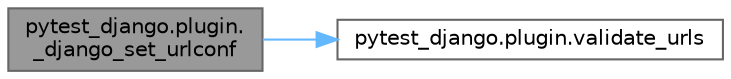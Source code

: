 digraph "pytest_django.plugin._django_set_urlconf"
{
 // LATEX_PDF_SIZE
  bgcolor="transparent";
  edge [fontname=Helvetica,fontsize=10,labelfontname=Helvetica,labelfontsize=10];
  node [fontname=Helvetica,fontsize=10,shape=box,height=0.2,width=0.4];
  rankdir="LR";
  Node1 [id="Node000001",label="pytest_django.plugin.\l_django_set_urlconf",height=0.2,width=0.4,color="gray40", fillcolor="grey60", style="filled", fontcolor="black",tooltip=" "];
  Node1 -> Node2 [id="edge1_Node000001_Node000002",color="steelblue1",style="solid",tooltip=" "];
  Node2 [id="Node000002",label="pytest_django.plugin.validate_urls",height=0.2,width=0.4,color="grey40", fillcolor="white", style="filled",URL="$namespacepytest__django_1_1plugin.html#a881c9705325c56eae0c37356e5536940",tooltip=" "];
}
